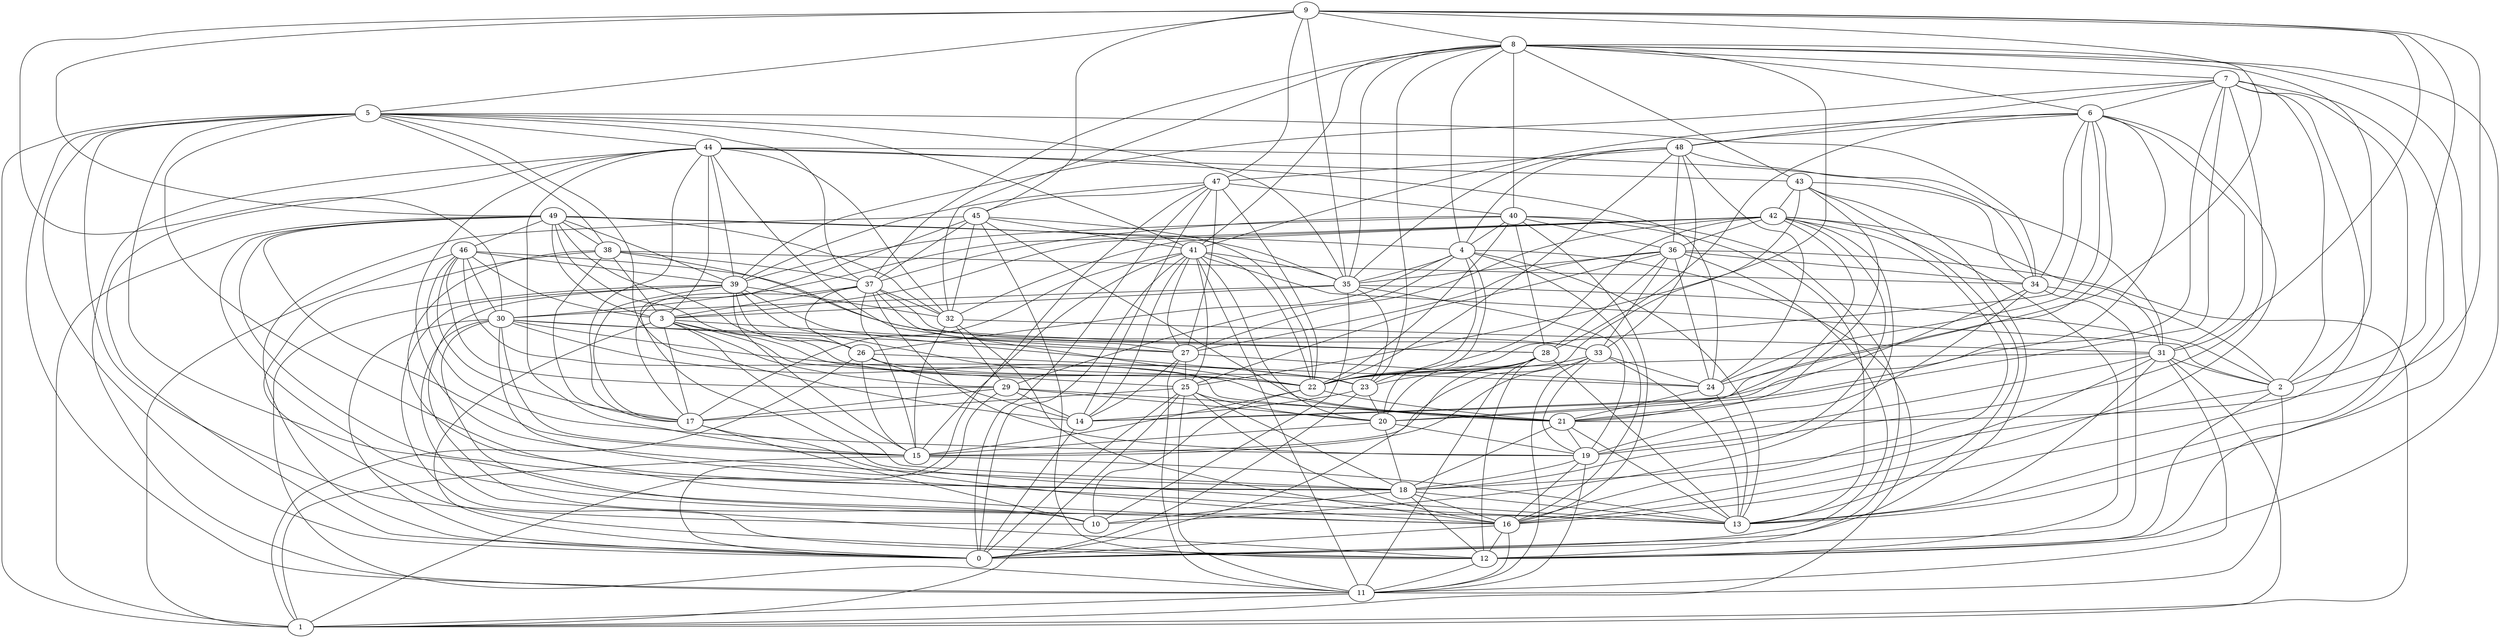 digraph GG_graph {

subgraph G_graph {
edge [color = black]
"34" -> "20" [dir = none]
"34" -> "2" [dir = none]
"34" -> "0" [dir = none]
"36" -> "35" [dir = none]
"36" -> "25" [dir = none]
"36" -> "28" [dir = none]
"36" -> "33" [dir = none]
"36" -> "0" [dir = none]
"36" -> "24" [dir = none]
"48" -> "47" [dir = none]
"48" -> "4" [dir = none]
"48" -> "34" [dir = none]
"48" -> "36" [dir = none]
"48" -> "33" [dir = none]
"5" -> "16" [dir = none]
"5" -> "14" [dir = none]
"5" -> "38" [dir = none]
"5" -> "41" [dir = none]
"5" -> "11" [dir = none]
"5" -> "37" [dir = none]
"5" -> "10" [dir = none]
"5" -> "0" [dir = none]
"38" -> "12" [dir = none]
"38" -> "16" [dir = none]
"38" -> "3" [dir = none]
"38" -> "37" [dir = none]
"38" -> "17" [dir = none]
"43" -> "15" [dir = none]
"43" -> "0" [dir = none]
"43" -> "34" [dir = none]
"43" -> "21" [dir = none]
"43" -> "13" [dir = none]
"29" -> "14" [dir = none]
"29" -> "21" [dir = none]
"29" -> "17" [dir = none]
"37" -> "15" [dir = none]
"37" -> "19" [dir = none]
"35" -> "19" [dir = none]
"35" -> "23" [dir = none]
"27" -> "25" [dir = none]
"27" -> "11" [dir = none]
"27" -> "14" [dir = none]
"7" -> "13" [dir = none]
"7" -> "21" [dir = none]
"7" -> "39" [dir = none]
"19" -> "16" [dir = none]
"19" -> "18" [dir = none]
"19" -> "11" [dir = none]
"9" -> "45" [dir = none]
"9" -> "5" [dir = none]
"9" -> "24" [dir = none]
"9" -> "31" [dir = none]
"9" -> "49" [dir = none]
"9" -> "30" [dir = none]
"22" -> "21" [dir = none]
"47" -> "22" [dir = none]
"47" -> "0" [dir = none]
"47" -> "39" [dir = none]
"47" -> "1" [dir = none]
"16" -> "0" [dir = none]
"16" -> "11" [dir = none]
"46" -> "39" [dir = none]
"46" -> "17" [dir = none]
"46" -> "3" [dir = none]
"46" -> "33" [dir = none]
"40" -> "22" [dir = none]
"40" -> "39" [dir = none]
"17" -> "10" [dir = none]
"17" -> "16" [dir = none]
"28" -> "13" [dir = none]
"28" -> "0" [dir = none]
"41" -> "35" [dir = none]
"41" -> "0" [dir = none]
"41" -> "15" [dir = none]
"41" -> "14" [dir = none]
"41" -> "20" [dir = none]
"41" -> "22" [dir = none]
"41" -> "17" [dir = none]
"15" -> "13" [dir = none]
"4" -> "13" [dir = none]
"4" -> "16" [dir = none]
"42" -> "27" [dir = none]
"42" -> "3" [dir = none]
"42" -> "22" [dir = none]
"42" -> "30" [dir = none]
"42" -> "16" [dir = none]
"42" -> "32" [dir = none]
"49" -> "39" [dir = none]
"49" -> "3" [dir = none]
"49" -> "18" [dir = none]
"49" -> "26" [dir = none]
"49" -> "15" [dir = none]
"49" -> "46" [dir = none]
"49" -> "4" [dir = none]
"25" -> "11" [dir = none]
"25" -> "17" [dir = none]
"25" -> "1" [dir = none]
"25" -> "18" [dir = none]
"25" -> "20" [dir = none]
"2" -> "11" [dir = none]
"2" -> "12" [dir = none]
"32" -> "16" [dir = none]
"26" -> "14" [dir = none]
"26" -> "22" [dir = none]
"18" -> "13" [dir = none]
"18" -> "10" [dir = none]
"18" -> "16" [dir = none]
"21" -> "18" [dir = none]
"21" -> "19" [dir = none]
"31" -> "1" [dir = none]
"31" -> "16" [dir = none]
"31" -> "22" [dir = none]
"31" -> "2" [dir = none]
"31" -> "19" [dir = none]
"31" -> "11" [dir = none]
"39" -> "26" [dir = none]
"39" -> "23" [dir = none]
"39" -> "22" [dir = none]
"39" -> "11" [dir = none]
"39" -> "10" [dir = none]
"8" -> "7" [dir = none]
"8" -> "23" [dir = none]
"8" -> "37" [dir = none]
"8" -> "4" [dir = none]
"8" -> "35" [dir = none]
"8" -> "2" [dir = none]
"8" -> "40" [dir = none]
"44" -> "32" [dir = none]
"44" -> "39" [dir = none]
"44" -> "11" [dir = none]
"44" -> "0" [dir = none]
"44" -> "3" [dir = none]
"44" -> "31" [dir = none]
"3" -> "18" [dir = none]
"30" -> "0" [dir = none]
"30" -> "27" [dir = none]
"30" -> "28" [dir = none]
"30" -> "12" [dir = none]
"30" -> "21" [dir = none]
"6" -> "24" [dir = none]
"6" -> "34" [dir = none]
"6" -> "22" [dir = none]
"6" -> "41" [dir = none]
"45" -> "0" [dir = none]
"45" -> "37" [dir = none]
"45" -> "12" [dir = none]
"33" -> "19" [dir = none]
"23" -> "20" [dir = none]
"25" -> "16" [dir = none]
"5" -> "44" [dir = none]
"39" -> "32" [dir = none]
"23" -> "14" [dir = none]
"36" -> "34" [dir = none]
"22" -> "10" [dir = none]
"4" -> "35" [dir = none]
"30" -> "15" [dir = none]
"49" -> "23" [dir = none]
"28" -> "22" [dir = none]
"49" -> "35" [dir = none]
"40" -> "12" [dir = none]
"35" -> "3" [dir = none]
"39" -> "15" [dir = none]
"49" -> "1" [dir = none]
"23" -> "0" [dir = none]
"33" -> "22" [dir = none]
"2" -> "18" [dir = none]
"14" -> "0" [dir = none]
"28" -> "20" [dir = none]
"29" -> "0" [dir = none]
"4" -> "1" [dir = none]
"24" -> "21" [dir = none]
"7" -> "2" [dir = none]
"41" -> "25" [dir = none]
"46" -> "1" [dir = none]
"7" -> "12" [dir = none]
"18" -> "12" [dir = none]
"40" -> "13" [dir = none]
"41" -> "2" [dir = none]
"30" -> "13" [dir = none]
"36" -> "27" [dir = none]
"28" -> "11" [dir = none]
"40" -> "37" [dir = none]
"4" -> "26" [dir = none]
"3" -> "22" [dir = none]
"32" -> "29" [dir = none]
"40" -> "28" [dir = none]
"8" -> "6" [dir = none]
"9" -> "35" [dir = none]
"44" -> "17" [dir = none]
"27" -> "24" [dir = none]
"49" -> "38" [dir = none]
"4" -> "20" [dir = none]
"29" -> "20" [dir = none]
"28" -> "12" [dir = none]
"8" -> "43" [dir = none]
"16" -> "12" [dir = none]
"33" -> "11" [dir = none]
"8" -> "25" [dir = none]
"47" -> "40" [dir = none]
"37" -> "17" [dir = none]
"46" -> "29" [dir = none]
"15" -> "1" [dir = none]
"42" -> "12" [dir = none]
"47" -> "45" [dir = none]
"9" -> "8" [dir = none]
"44" -> "22" [dir = none]
"38" -> "34" [dir = none]
"7" -> "19" [dir = none]
"41" -> "27" [dir = none]
"5" -> "35" [dir = none]
"30" -> "23" [dir = none]
"25" -> "0" [dir = none]
"6" -> "31" [dir = none]
"32" -> "15" [dir = none]
"42" -> "18" [dir = none]
"48" -> "35" [dir = none]
"7" -> "48" [dir = none]
"26" -> "15" [dir = none]
"30" -> "10" [dir = none]
"40" -> "16" [dir = none]
"38" -> "28" [dir = none]
"5" -> "18" [dir = none]
"42" -> "21" [dir = none]
"37" -> "3" [dir = none]
"8" -> "12" [dir = none]
"44" -> "24" [dir = none]
"36" -> "1" [dir = none]
"9" -> "2" [dir = none]
"26" -> "1" [dir = none]
"46" -> "19" [dir = none]
"47" -> "27" [dir = none]
"32" -> "31" [dir = none]
"37" -> "26" [dir = none]
"26" -> "24" [dir = none]
"37" -> "33" [dir = none]
"45" -> "41" [dir = none]
"8" -> "13" [dir = none]
"45" -> "21" [dir = none]
"44" -> "43" [dir = none]
"45" -> "22" [dir = none]
"3" -> "0" [dir = none]
"31" -> "13" [dir = none]
"42" -> "31" [dir = none]
"35" -> "2" [dir = none]
"34" -> "19" [dir = none]
"44" -> "18" [dir = none]
"28" -> "23" [dir = none]
"49" -> "32" [dir = none]
"7" -> "14" [dir = none]
"41" -> "11" [dir = none]
"49" -> "13" [dir = none]
"3" -> "27" [dir = none]
"3" -> "29" [dir = none]
"40" -> "4" [dir = none]
"4" -> "23" [dir = none]
"4" -> "29" [dir = none]
"9" -> "21" [dir = none]
"33" -> "24" [dir = none]
"35" -> "30" [dir = none]
"11" -> "1" [dir = none]
"47" -> "14" [dir = none]
"20" -> "19" [dir = none]
"24" -> "13" [dir = none]
"5" -> "1" [dir = none]
"7" -> "16" [dir = none]
"33" -> "13" [dir = none]
"44" -> "15" [dir = none]
"6" -> "16" [dir = none]
"33" -> "15" [dir = none]
"21" -> "13" [dir = none]
"42" -> "36" [dir = none]
"39" -> "17" [dir = none]
"45" -> "32" [dir = none]
"48" -> "24" [dir = none]
"12" -> "11" [dir = none]
"6" -> "20" [dir = none]
"9" -> "47" [dir = none]
"6" -> "48" [dir = none]
"20" -> "18" [dir = none]
"35" -> "10" [dir = none]
"8" -> "32" [dir = none]
"6" -> "28" [dir = none]
"39" -> "12" [dir = none]
"37" -> "27" [dir = none]
"5" -> "34" [dir = none]
"22" -> "15" [dir = none]
"48" -> "22" [dir = none]
"3" -> "25" [dir = none]
"20" -> "15" [dir = none]
"37" -> "32" [dir = none]
"45" -> "13" [dir = none]
"43" -> "42" [dir = none]
"3" -> "17" [dir = none]
"7" -> "6" [dir = none]
"6" -> "14" [dir = none]
"46" -> "21" [dir = none]
"46" -> "30" [dir = none]
"8" -> "41" [dir = none]
"40" -> "36" [dir = none]
"42" -> "10" [dir = none]
}

}
